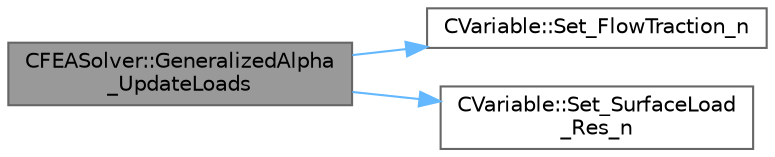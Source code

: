 digraph "CFEASolver::GeneralizedAlpha_UpdateLoads"
{
 // LATEX_PDF_SIZE
  bgcolor="transparent";
  edge [fontname=Helvetica,fontsize=10,labelfontname=Helvetica,labelfontsize=10];
  node [fontname=Helvetica,fontsize=10,shape=box,height=0.2,width=0.4];
  rankdir="LR";
  Node1 [id="Node000001",label="CFEASolver::GeneralizedAlpha\l_UpdateLoads",height=0.2,width=0.4,color="gray40", fillcolor="grey60", style="filled", fontcolor="black",tooltip="Update the solution using an implicit Generalized Alpha solver."];
  Node1 -> Node2 [id="edge1_Node000001_Node000002",color="steelblue1",style="solid",tooltip=" "];
  Node2 [id="Node000002",label="CVariable::Set_FlowTraction_n",height=0.2,width=0.4,color="grey40", fillcolor="white", style="filled",URL="$classCVariable.html#a80eec0695d6f50bc08d6e389545436c4",tooltip="A virtual member."];
  Node1 -> Node3 [id="edge2_Node000001_Node000003",color="steelblue1",style="solid",tooltip=" "];
  Node3 [id="Node000003",label="CVariable::Set_SurfaceLoad\l_Res_n",height=0.2,width=0.4,color="grey40", fillcolor="white", style="filled",URL="$classCVariable.html#ad402d46a983b745a4a87aaa049bc7e53",tooltip="A virtual member."];
}
